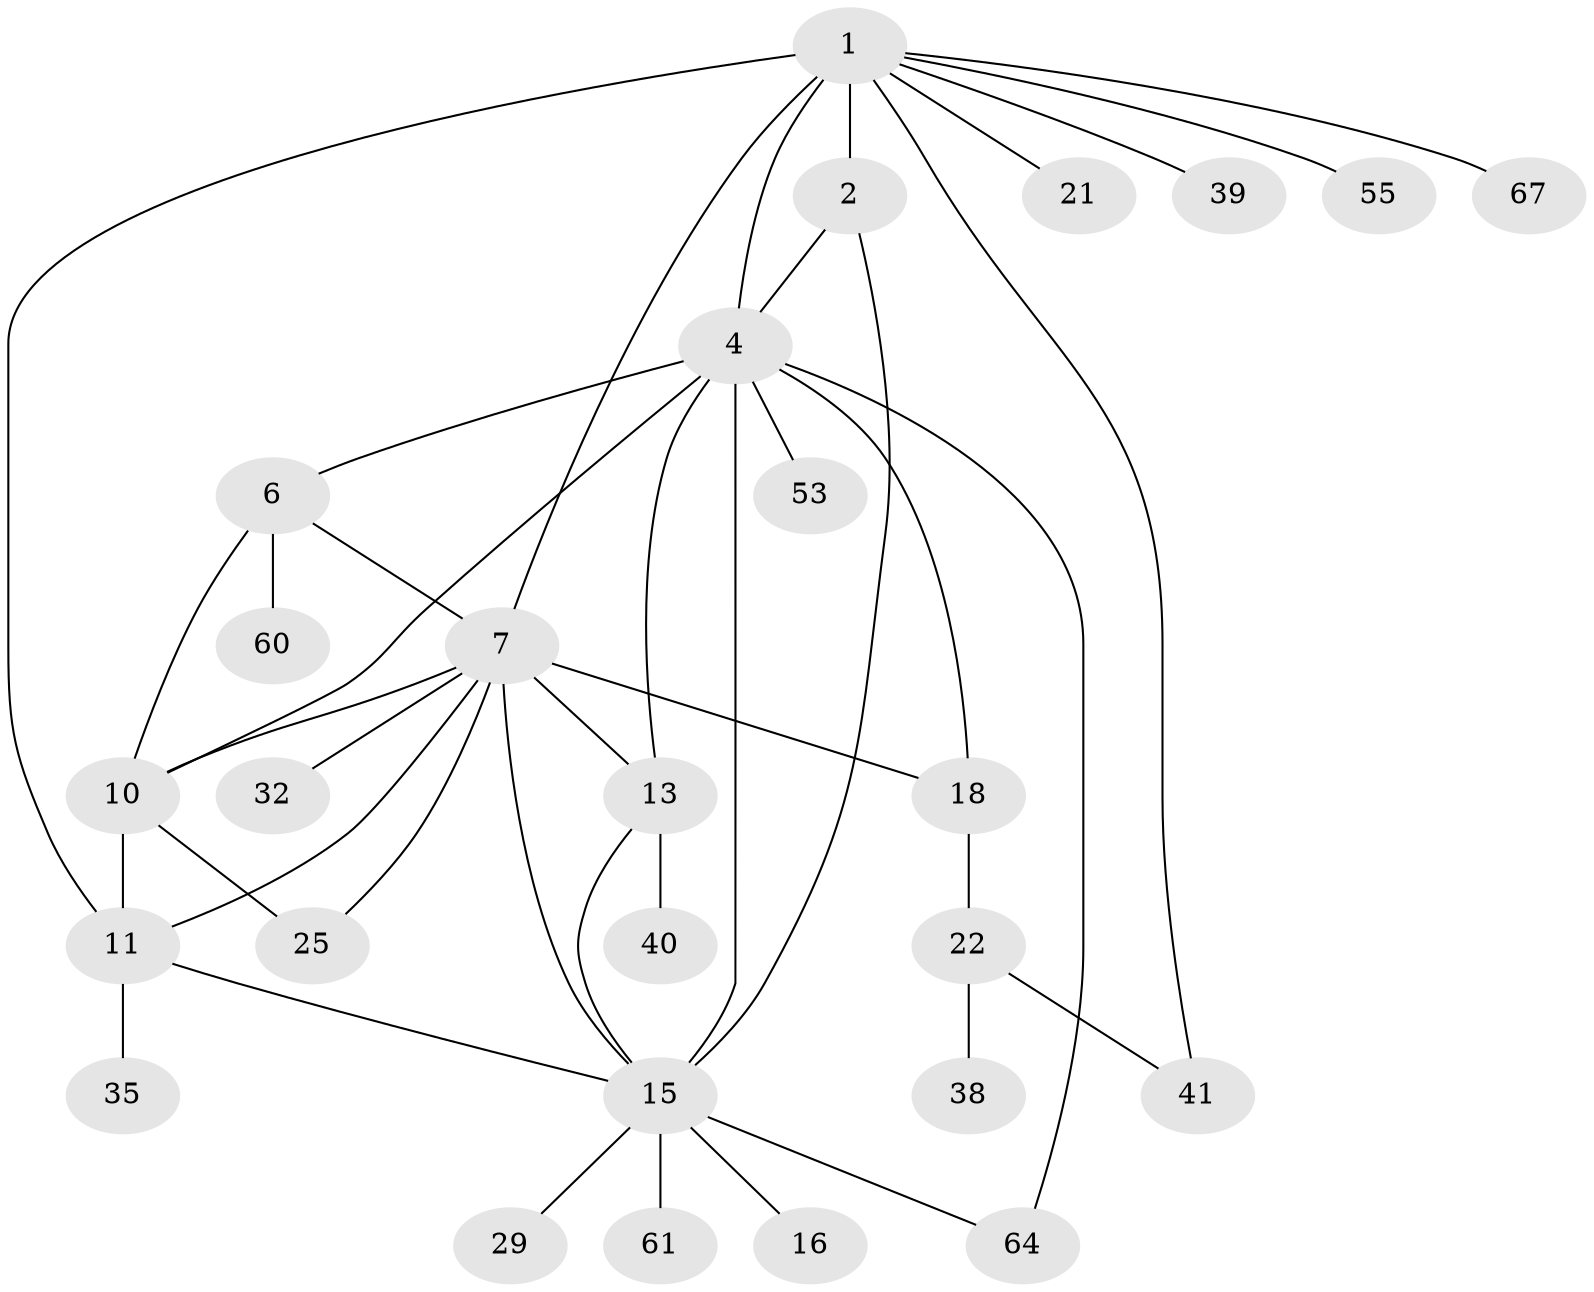 // original degree distribution, {7: 0.029411764705882353, 6: 0.04411764705882353, 5: 0.07352941176470588, 2: 0.23529411764705882, 9: 0.029411764705882353, 10: 0.014705882352941176, 3: 0.08823529411764706, 1: 0.45588235294117646, 4: 0.029411764705882353}
// Generated by graph-tools (version 1.1) at 2025/19/03/04/25 18:19:37]
// undirected, 27 vertices, 41 edges
graph export_dot {
graph [start="1"]
  node [color=gray90,style=filled];
  1 [super="+9+3"];
  2 [super="+26+59"];
  4 [super="+5+14"];
  6;
  7 [super="+47+28+33+23+8"];
  10 [super="+19"];
  11 [super="+12"];
  13 [super="+31+24+45"];
  15;
  16;
  18 [super="+27+37"];
  21 [super="+57+62"];
  22 [super="+50+34"];
  25 [super="+65"];
  29 [super="+43"];
  32;
  35;
  38;
  39 [super="+56"];
  40;
  41 [super="+48"];
  53;
  55;
  60;
  61;
  64;
  67;
  1 -- 2 [weight=2];
  1 -- 11;
  1 -- 67;
  1 -- 55;
  1 -- 39;
  1 -- 7 [weight=2];
  1 -- 41;
  1 -- 21;
  1 -- 4 [weight=2];
  2 -- 4;
  2 -- 15;
  4 -- 6 [weight=2];
  4 -- 18;
  4 -- 53;
  4 -- 64;
  4 -- 10;
  4 -- 13;
  4 -- 15;
  6 -- 10;
  6 -- 60;
  6 -- 7;
  7 -- 11;
  7 -- 15;
  7 -- 25;
  7 -- 10;
  7 -- 18;
  7 -- 32;
  7 -- 13;
  10 -- 11 [weight=2];
  10 -- 25;
  11 -- 15;
  11 -- 35;
  13 -- 15;
  13 -- 40;
  15 -- 16;
  15 -- 29;
  15 -- 61;
  15 -- 64;
  18 -- 22;
  22 -- 38;
  22 -- 41;
}
